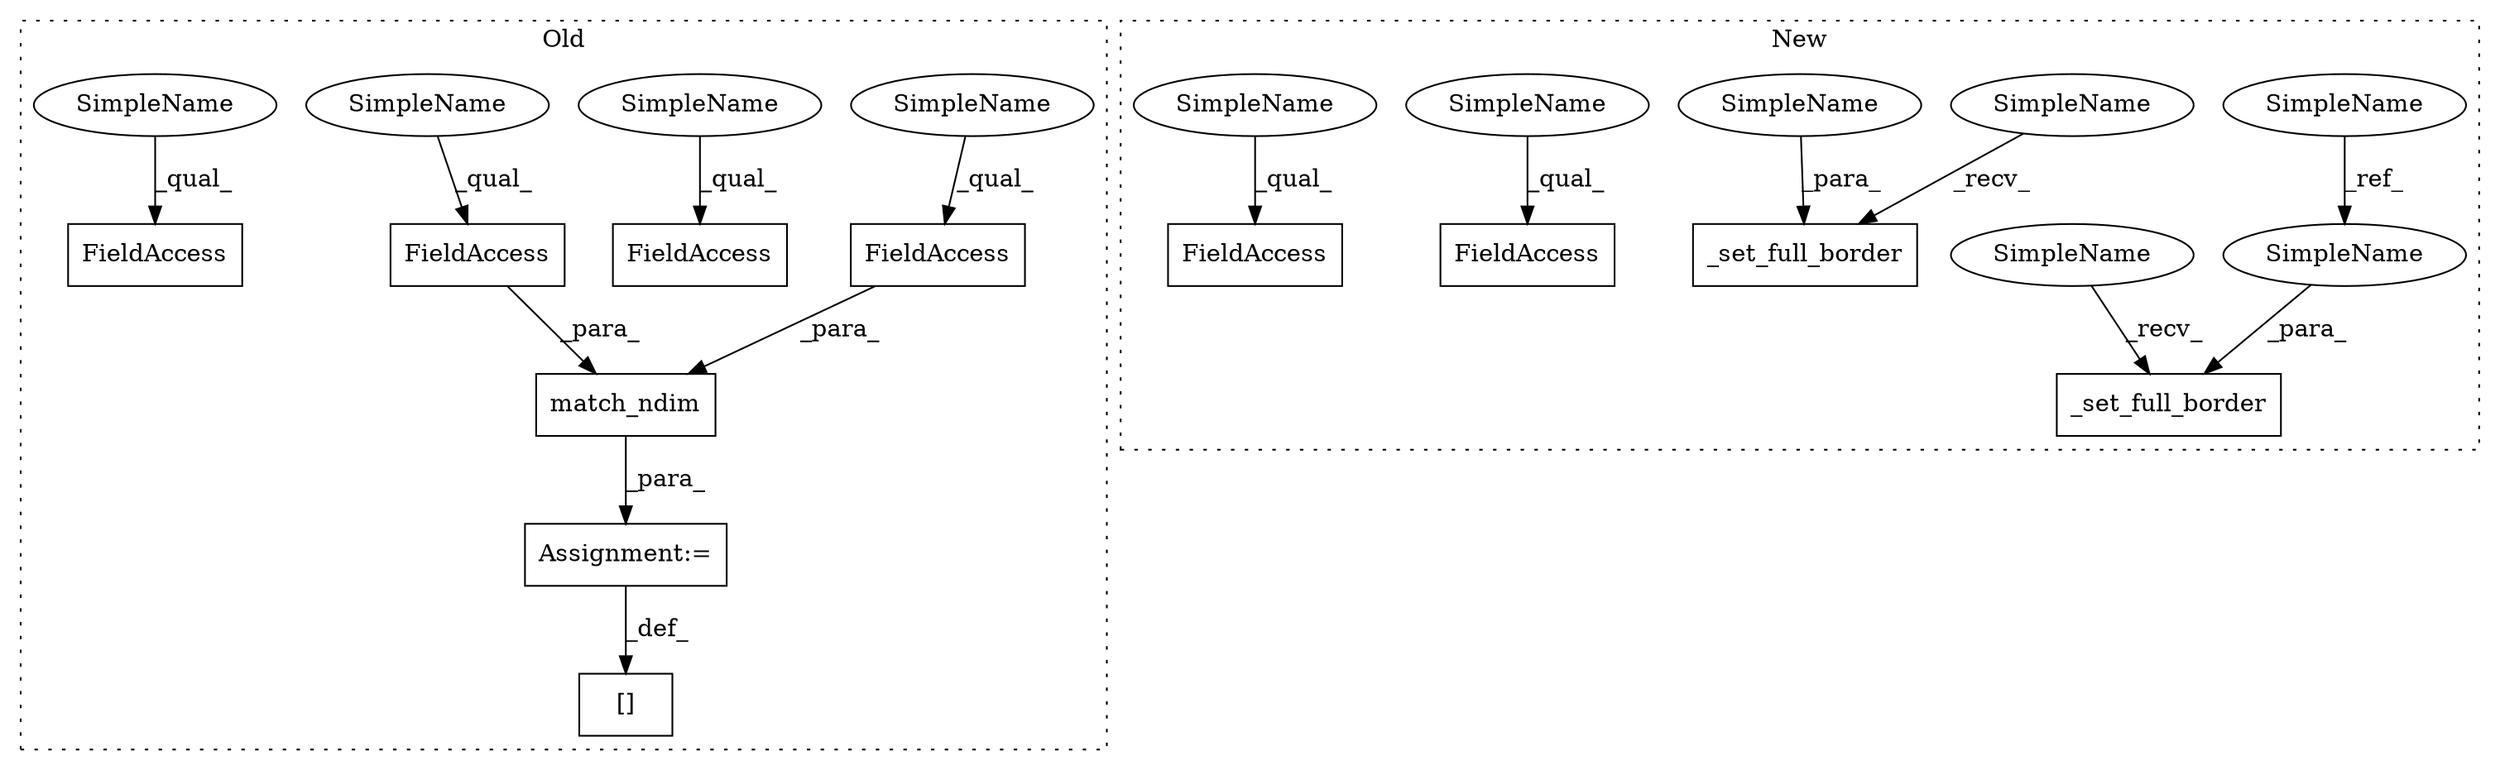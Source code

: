 digraph G {
subgraph cluster0 {
1 [label="[]" a="2" s="2253,2269" l="12,1" shape="box"];
4 [label="FieldAccess" a="22" s="1885" l="16" shape="box"];
5 [label="Assignment:=" a="7" s="2210" l="1" shape="box"];
6 [label="match_ndim" a="32" s="2211,2244" l="11,1" shape="box"];
7 [label="FieldAccess" a="22" s="2222" l="11" shape="box"];
10 [label="FieldAccess" a="22" s="2234" l="10" shape="box"];
11 [label="FieldAccess" a="22" s="1873" l="11" shape="box"];
13 [label="SimpleName" a="42" s="2234" l="5" shape="ellipse"];
14 [label="SimpleName" a="42" s="1873" l="4" shape="ellipse"];
15 [label="SimpleName" a="42" s="2222" l="4" shape="ellipse"];
18 [label="SimpleName" a="42" s="1885" l="11" shape="ellipse"];
label = "Old";
style="dotted";
}
subgraph cluster1 {
2 [label="_set_full_border" a="32" s="1801,1829" l="17,1" shape="box"];
3 [label="SimpleName" a="42" s="1640" l="11" shape="ellipse"];
8 [label="FieldAccess" a="22" s="2107" l="11" shape="box"];
9 [label="FieldAccess" a="22" s="2077" l="16" shape="box"];
12 [label="_set_full_border" a="32" s="2173,2195" l="17,1" shape="box"];
16 [label="SimpleName" a="42" s="1818" l="11" shape="ellipse"];
17 [label="SimpleName" a="42" s="2190" l="5" shape="ellipse"];
19 [label="SimpleName" a="42" s="1796" l="4" shape="ellipse"];
20 [label="SimpleName" a="42" s="2077" l="4" shape="ellipse"];
21 [label="SimpleName" a="42" s="2168" l="4" shape="ellipse"];
22 [label="SimpleName" a="42" s="2107" l="4" shape="ellipse"];
label = "New";
style="dotted";
}
3 -> 16 [label="_ref_"];
5 -> 1 [label="_def_"];
6 -> 5 [label="_para_"];
7 -> 6 [label="_para_"];
10 -> 6 [label="_para_"];
13 -> 10 [label="_qual_"];
14 -> 11 [label="_qual_"];
15 -> 7 [label="_qual_"];
16 -> 2 [label="_para_"];
17 -> 12 [label="_para_"];
18 -> 4 [label="_qual_"];
19 -> 2 [label="_recv_"];
20 -> 9 [label="_qual_"];
21 -> 12 [label="_recv_"];
22 -> 8 [label="_qual_"];
}